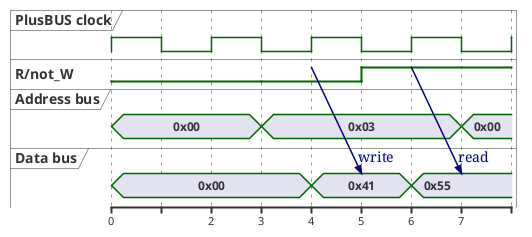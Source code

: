 @startuml

clock "PlusBUS clock" as com_clk with period 2
binary "R/not_W" as r_nw
concise "Address bus" as ab
concise "Data bus" as db


@0
ab is "0x00"
db is "0x00"
r_nw is 0

@3
ab is "0x03"
r_nw is 0

@4
db is "0x41"
r_nw -> db@+1 : write

@5
r_nw is 1

@6
db is "0x55"
r_nw -> db@+1 : read

@7
ab is "0x00"

@enduml
